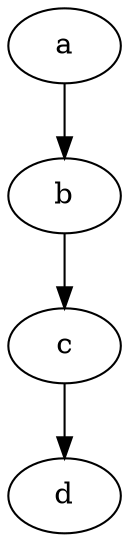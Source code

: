digraph "example3" {
	a	[Weight=2,Start=0,Processor=2];
	b	[Weight=2,Start=2,Processor=2];
	c	[Weight=3,Start=4,Processor=2];
	d	[Weight=3,Start=7,Processor=2];
	a->b	[Weight=1];
	b->c	[Weight=1];
	c->d	[Weight=1];
}
